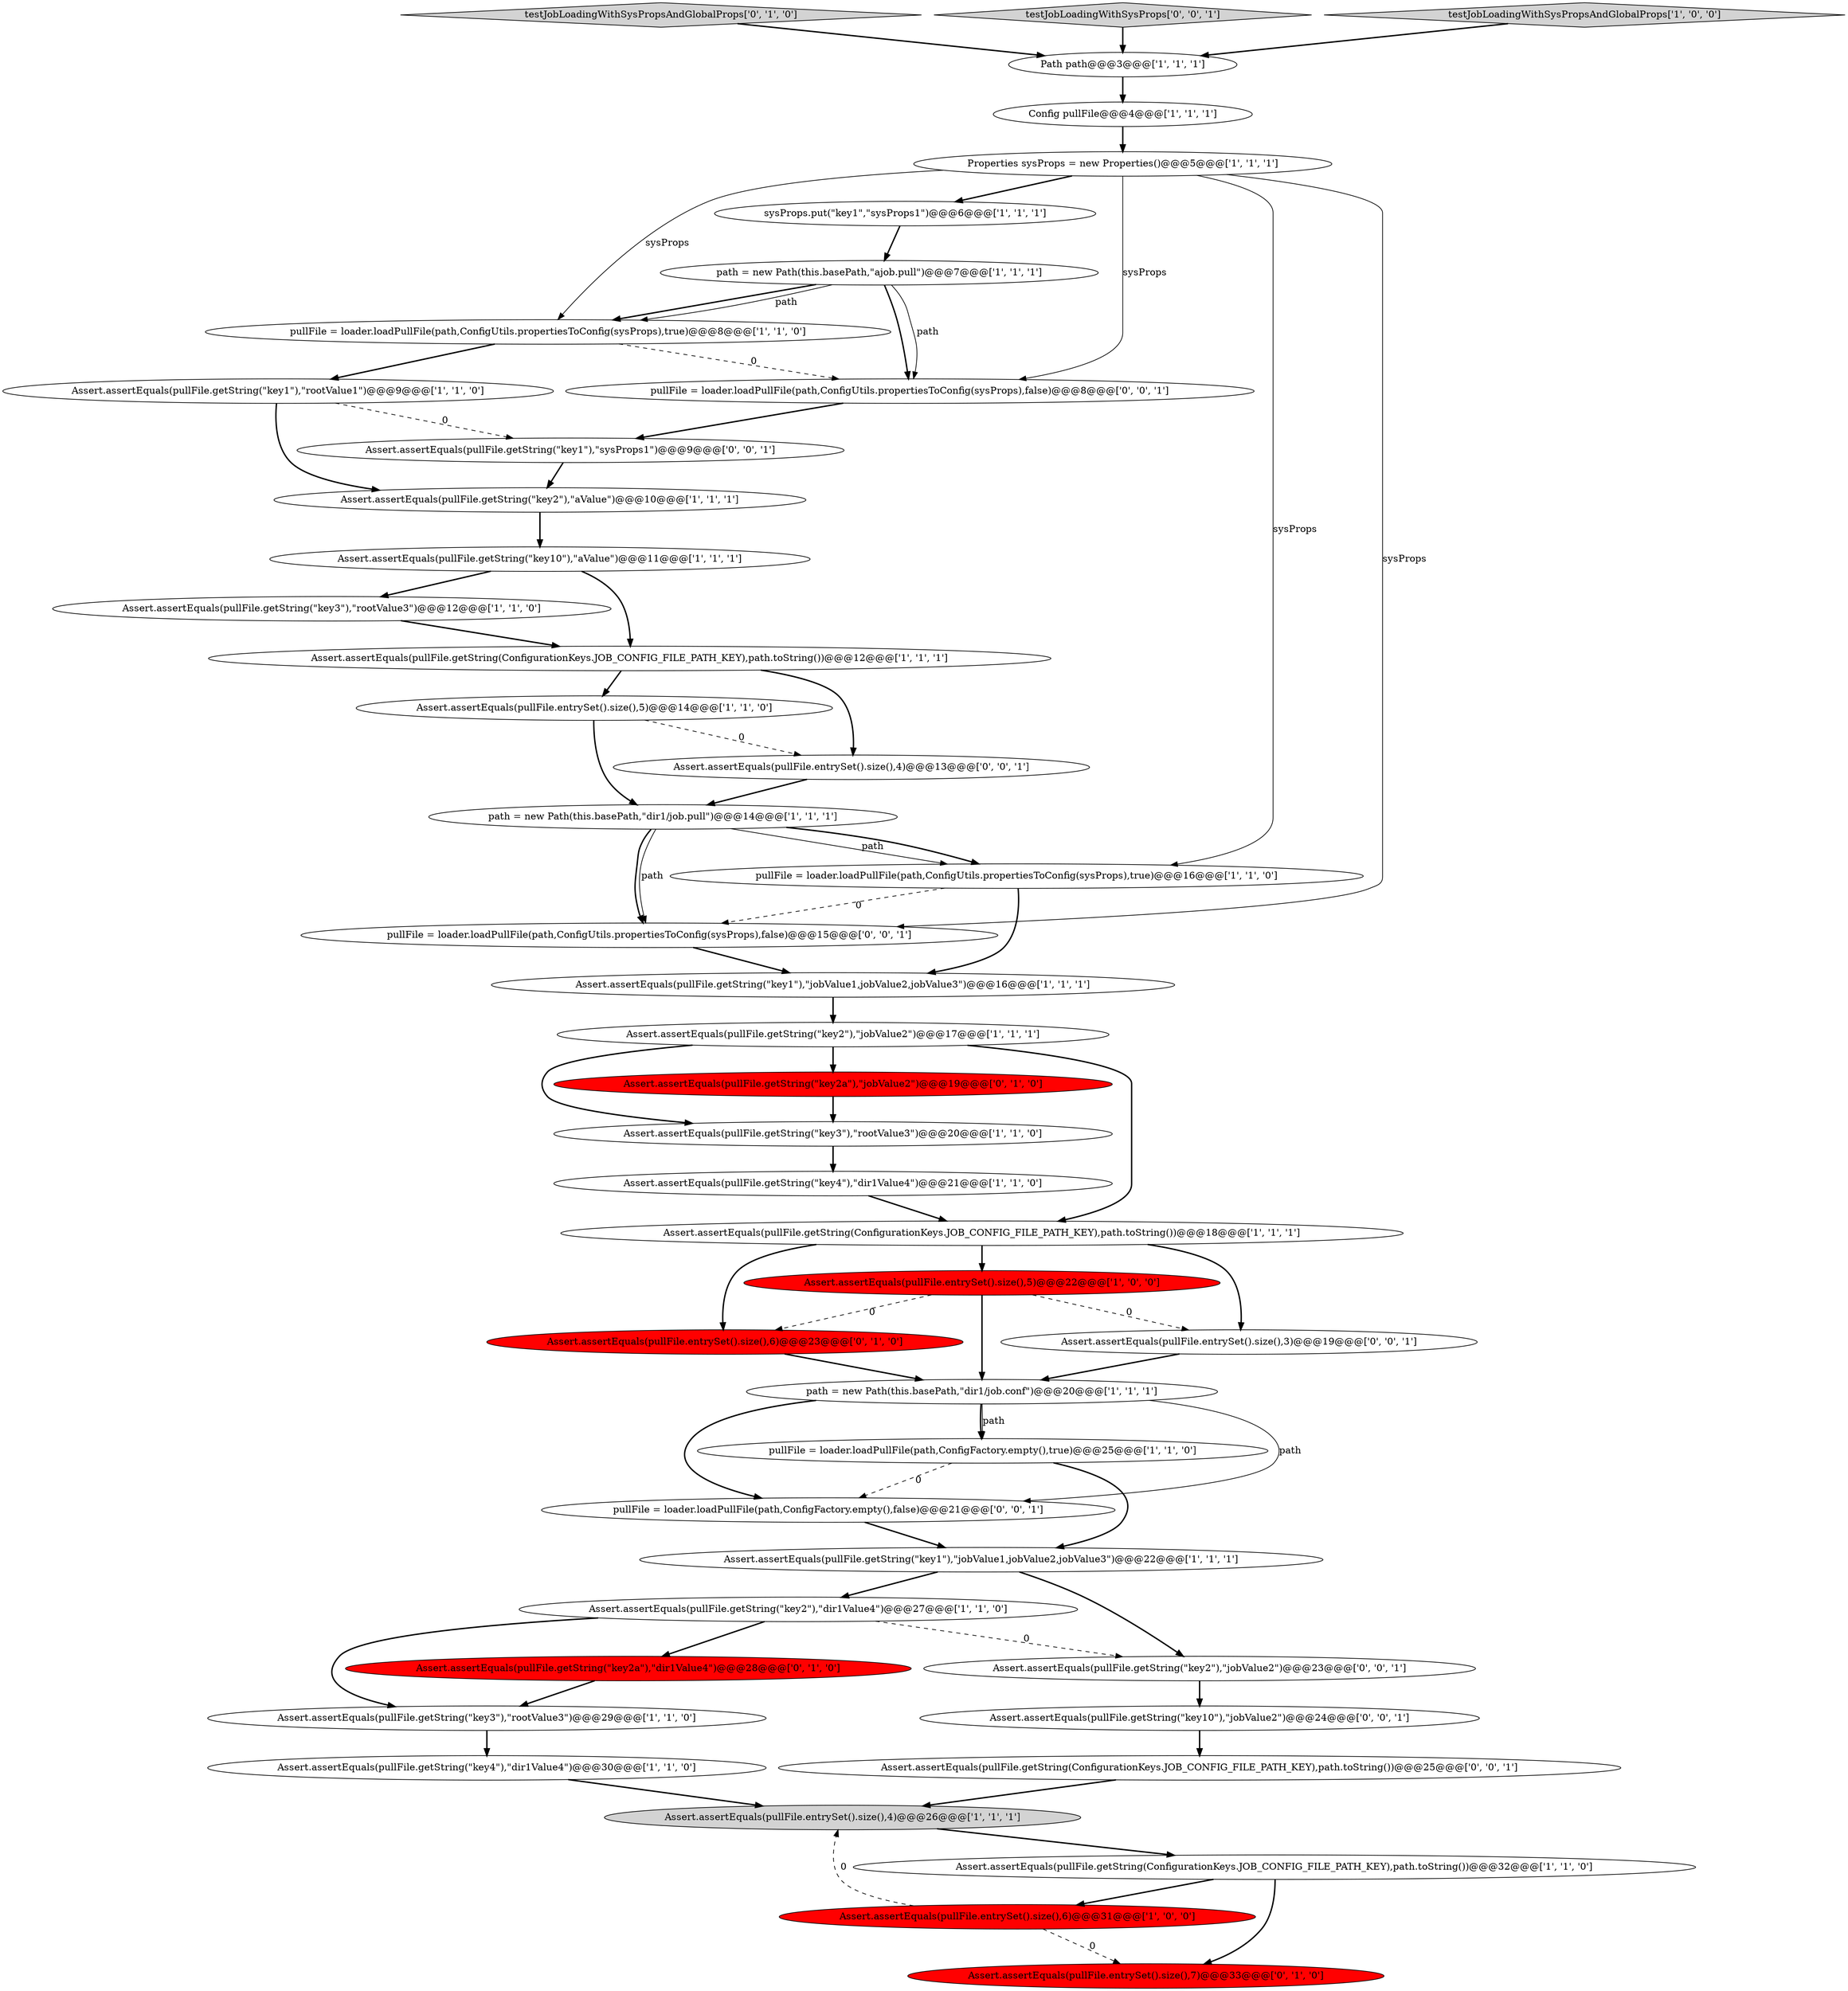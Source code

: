 digraph {
8 [style = filled, label = "Properties sysProps = new Properties()@@@5@@@['1', '1', '1']", fillcolor = white, shape = ellipse image = "AAA0AAABBB1BBB"];
15 [style = filled, label = "Assert.assertEquals(pullFile.getString(ConfigurationKeys.JOB_CONFIG_FILE_PATH_KEY),path.toString())@@@12@@@['1', '1', '1']", fillcolor = white, shape = ellipse image = "AAA0AAABBB1BBB"];
44 [style = filled, label = "pullFile = loader.loadPullFile(path,ConfigFactory.empty(),false)@@@21@@@['0', '0', '1']", fillcolor = white, shape = ellipse image = "AAA0AAABBB3BBB"];
42 [style = filled, label = "Assert.assertEquals(pullFile.entrySet().size(),4)@@@13@@@['0', '0', '1']", fillcolor = white, shape = ellipse image = "AAA0AAABBB3BBB"];
1 [style = filled, label = "Assert.assertEquals(pullFile.getString(\"key1\"),\"jobValue1,jobValue2,jobValue3\")@@@16@@@['1', '1', '1']", fillcolor = white, shape = ellipse image = "AAA0AAABBB1BBB"];
13 [style = filled, label = "Config pullFile@@@4@@@['1', '1', '1']", fillcolor = white, shape = ellipse image = "AAA0AAABBB1BBB"];
0 [style = filled, label = "pullFile = loader.loadPullFile(path,ConfigUtils.propertiesToConfig(sysProps),true)@@@16@@@['1', '1', '0']", fillcolor = white, shape = ellipse image = "AAA0AAABBB1BBB"];
9 [style = filled, label = "sysProps.put(\"key1\",\"sysProps1\")@@@6@@@['1', '1', '1']", fillcolor = white, shape = ellipse image = "AAA0AAABBB1BBB"];
20 [style = filled, label = "Assert.assertEquals(pullFile.getString(\"key1\"),\"jobValue1,jobValue2,jobValue3\")@@@22@@@['1', '1', '1']", fillcolor = white, shape = ellipse image = "AAA0AAABBB1BBB"];
25 [style = filled, label = "path = new Path(this.basePath,\"dir1/job.conf\")@@@20@@@['1', '1', '1']", fillcolor = white, shape = ellipse image = "AAA0AAABBB1BBB"];
29 [style = filled, label = "Assert.assertEquals(pullFile.getString(\"key3\"),\"rootValue3\")@@@20@@@['1', '1', '0']", fillcolor = white, shape = ellipse image = "AAA0AAABBB1BBB"];
14 [style = filled, label = "Assert.assertEquals(pullFile.getString(\"key2\"),\"dir1Value4\")@@@27@@@['1', '1', '0']", fillcolor = white, shape = ellipse image = "AAA0AAABBB1BBB"];
41 [style = filled, label = "Assert.assertEquals(pullFile.getString(\"key2\"),\"jobValue2\")@@@23@@@['0', '0', '1']", fillcolor = white, shape = ellipse image = "AAA0AAABBB3BBB"];
18 [style = filled, label = "Assert.assertEquals(pullFile.entrySet().size(),6)@@@31@@@['1', '0', '0']", fillcolor = red, shape = ellipse image = "AAA1AAABBB1BBB"];
40 [style = filled, label = "Assert.assertEquals(pullFile.getString(ConfigurationKeys.JOB_CONFIG_FILE_PATH_KEY),path.toString())@@@25@@@['0', '0', '1']", fillcolor = white, shape = ellipse image = "AAA0AAABBB3BBB"];
10 [style = filled, label = "Assert.assertEquals(pullFile.getString(\"key2\"),\"aValue\")@@@10@@@['1', '1', '1']", fillcolor = white, shape = ellipse image = "AAA0AAABBB1BBB"];
19 [style = filled, label = "Assert.assertEquals(pullFile.getString(\"key3\"),\"rootValue3\")@@@12@@@['1', '1', '0']", fillcolor = white, shape = ellipse image = "AAA0AAABBB1BBB"];
11 [style = filled, label = "pullFile = loader.loadPullFile(path,ConfigFactory.empty(),true)@@@25@@@['1', '1', '0']", fillcolor = white, shape = ellipse image = "AAA0AAABBB1BBB"];
35 [style = filled, label = "pullFile = loader.loadPullFile(path,ConfigUtils.propertiesToConfig(sysProps),false)@@@8@@@['0', '0', '1']", fillcolor = white, shape = ellipse image = "AAA0AAABBB3BBB"];
24 [style = filled, label = "Assert.assertEquals(pullFile.getString(\"key2\"),\"jobValue2\")@@@17@@@['1', '1', '1']", fillcolor = white, shape = ellipse image = "AAA0AAABBB1BBB"];
26 [style = filled, label = "Assert.assertEquals(pullFile.entrySet().size(),4)@@@26@@@['1', '1', '1']", fillcolor = lightgray, shape = ellipse image = "AAA0AAABBB1BBB"];
33 [style = filled, label = "Assert.assertEquals(pullFile.entrySet().size(),7)@@@33@@@['0', '1', '0']", fillcolor = red, shape = ellipse image = "AAA1AAABBB2BBB"];
32 [style = filled, label = "Assert.assertEquals(pullFile.getString(\"key2a\"),\"dir1Value4\")@@@28@@@['0', '1', '0']", fillcolor = red, shape = ellipse image = "AAA1AAABBB2BBB"];
23 [style = filled, label = "Assert.assertEquals(pullFile.getString(\"key4\"),\"dir1Value4\")@@@21@@@['1', '1', '0']", fillcolor = white, shape = ellipse image = "AAA0AAABBB1BBB"];
22 [style = filled, label = "Assert.assertEquals(pullFile.getString(\"key10\"),\"aValue\")@@@11@@@['1', '1', '1']", fillcolor = white, shape = ellipse image = "AAA0AAABBB1BBB"];
43 [style = filled, label = "pullFile = loader.loadPullFile(path,ConfigUtils.propertiesToConfig(sysProps),false)@@@15@@@['0', '0', '1']", fillcolor = white, shape = ellipse image = "AAA0AAABBB3BBB"];
4 [style = filled, label = "path = new Path(this.basePath,\"ajob.pull\")@@@7@@@['1', '1', '1']", fillcolor = white, shape = ellipse image = "AAA0AAABBB1BBB"];
34 [style = filled, label = "testJobLoadingWithSysPropsAndGlobalProps['0', '1', '0']", fillcolor = lightgray, shape = diamond image = "AAA0AAABBB2BBB"];
30 [style = filled, label = "Assert.assertEquals(pullFile.entrySet().size(),6)@@@23@@@['0', '1', '0']", fillcolor = red, shape = ellipse image = "AAA1AAABBB2BBB"];
36 [style = filled, label = "testJobLoadingWithSysProps['0', '0', '1']", fillcolor = lightgray, shape = diamond image = "AAA0AAABBB3BBB"];
38 [style = filled, label = "Assert.assertEquals(pullFile.entrySet().size(),3)@@@19@@@['0', '0', '1']", fillcolor = white, shape = ellipse image = "AAA0AAABBB3BBB"];
17 [style = filled, label = "Assert.assertEquals(pullFile.getString(\"key3\"),\"rootValue3\")@@@29@@@['1', '1', '0']", fillcolor = white, shape = ellipse image = "AAA0AAABBB1BBB"];
3 [style = filled, label = "Assert.assertEquals(pullFile.getString(ConfigurationKeys.JOB_CONFIG_FILE_PATH_KEY),path.toString())@@@32@@@['1', '1', '0']", fillcolor = white, shape = ellipse image = "AAA0AAABBB1BBB"];
7 [style = filled, label = "testJobLoadingWithSysPropsAndGlobalProps['1', '0', '0']", fillcolor = lightgray, shape = diamond image = "AAA0AAABBB1BBB"];
12 [style = filled, label = "path = new Path(this.basePath,\"dir1/job.pull\")@@@14@@@['1', '1', '1']", fillcolor = white, shape = ellipse image = "AAA0AAABBB1BBB"];
16 [style = filled, label = "Assert.assertEquals(pullFile.getString(\"key1\"),\"rootValue1\")@@@9@@@['1', '1', '0']", fillcolor = white, shape = ellipse image = "AAA0AAABBB1BBB"];
6 [style = filled, label = "Assert.assertEquals(pullFile.entrySet().size(),5)@@@14@@@['1', '1', '0']", fillcolor = white, shape = ellipse image = "AAA0AAABBB1BBB"];
37 [style = filled, label = "Assert.assertEquals(pullFile.getString(\"key10\"),\"jobValue2\")@@@24@@@['0', '0', '1']", fillcolor = white, shape = ellipse image = "AAA0AAABBB3BBB"];
5 [style = filled, label = "Assert.assertEquals(pullFile.entrySet().size(),5)@@@22@@@['1', '0', '0']", fillcolor = red, shape = ellipse image = "AAA1AAABBB1BBB"];
21 [style = filled, label = "pullFile = loader.loadPullFile(path,ConfigUtils.propertiesToConfig(sysProps),true)@@@8@@@['1', '1', '0']", fillcolor = white, shape = ellipse image = "AAA0AAABBB1BBB"];
27 [style = filled, label = "Path path@@@3@@@['1', '1', '1']", fillcolor = white, shape = ellipse image = "AAA0AAABBB1BBB"];
28 [style = filled, label = "Assert.assertEquals(pullFile.getString(ConfigurationKeys.JOB_CONFIG_FILE_PATH_KEY),path.toString())@@@18@@@['1', '1', '1']", fillcolor = white, shape = ellipse image = "AAA0AAABBB1BBB"];
31 [style = filled, label = "Assert.assertEquals(pullFile.getString(\"key2a\"),\"jobValue2\")@@@19@@@['0', '1', '0']", fillcolor = red, shape = ellipse image = "AAA1AAABBB2BBB"];
39 [style = filled, label = "Assert.assertEquals(pullFile.getString(\"key1\"),\"sysProps1\")@@@9@@@['0', '0', '1']", fillcolor = white, shape = ellipse image = "AAA0AAABBB3BBB"];
2 [style = filled, label = "Assert.assertEquals(pullFile.getString(\"key4\"),\"dir1Value4\")@@@30@@@['1', '1', '0']", fillcolor = white, shape = ellipse image = "AAA0AAABBB1BBB"];
8->21 [style = solid, label="sysProps"];
27->13 [style = bold, label=""];
10->22 [style = bold, label=""];
11->20 [style = bold, label=""];
24->28 [style = bold, label=""];
12->43 [style = solid, label="path"];
4->35 [style = bold, label=""];
2->26 [style = bold, label=""];
28->5 [style = bold, label=""];
22->15 [style = bold, label=""];
8->43 [style = solid, label="sysProps"];
28->30 [style = bold, label=""];
22->19 [style = bold, label=""];
16->10 [style = bold, label=""];
26->3 [style = bold, label=""];
9->4 [style = bold, label=""];
12->0 [style = solid, label="path"];
28->38 [style = bold, label=""];
35->39 [style = bold, label=""];
41->37 [style = bold, label=""];
11->44 [style = dashed, label="0"];
16->39 [style = dashed, label="0"];
4->21 [style = bold, label=""];
8->0 [style = solid, label="sysProps"];
31->29 [style = bold, label=""];
14->17 [style = bold, label=""];
30->25 [style = bold, label=""];
15->6 [style = bold, label=""];
20->14 [style = bold, label=""];
24->29 [style = bold, label=""];
3->33 [style = bold, label=""];
29->23 [style = bold, label=""];
42->12 [style = bold, label=""];
6->42 [style = dashed, label="0"];
0->43 [style = dashed, label="0"];
25->44 [style = solid, label="path"];
12->0 [style = bold, label=""];
8->35 [style = solid, label="sysProps"];
25->44 [style = bold, label=""];
14->41 [style = dashed, label="0"];
5->25 [style = bold, label=""];
3->18 [style = bold, label=""];
23->28 [style = bold, label=""];
25->11 [style = solid, label="path"];
20->41 [style = bold, label=""];
36->27 [style = bold, label=""];
17->2 [style = bold, label=""];
15->42 [style = bold, label=""];
24->31 [style = bold, label=""];
4->21 [style = solid, label="path"];
25->11 [style = bold, label=""];
1->24 [style = bold, label=""];
0->1 [style = bold, label=""];
44->20 [style = bold, label=""];
4->35 [style = solid, label="path"];
43->1 [style = bold, label=""];
39->10 [style = bold, label=""];
8->9 [style = bold, label=""];
18->26 [style = dashed, label="0"];
7->27 [style = bold, label=""];
21->16 [style = bold, label=""];
38->25 [style = bold, label=""];
40->26 [style = bold, label=""];
5->38 [style = dashed, label="0"];
21->35 [style = dashed, label="0"];
12->43 [style = bold, label=""];
13->8 [style = bold, label=""];
19->15 [style = bold, label=""];
14->32 [style = bold, label=""];
32->17 [style = bold, label=""];
37->40 [style = bold, label=""];
18->33 [style = dashed, label="0"];
5->30 [style = dashed, label="0"];
34->27 [style = bold, label=""];
6->12 [style = bold, label=""];
}
